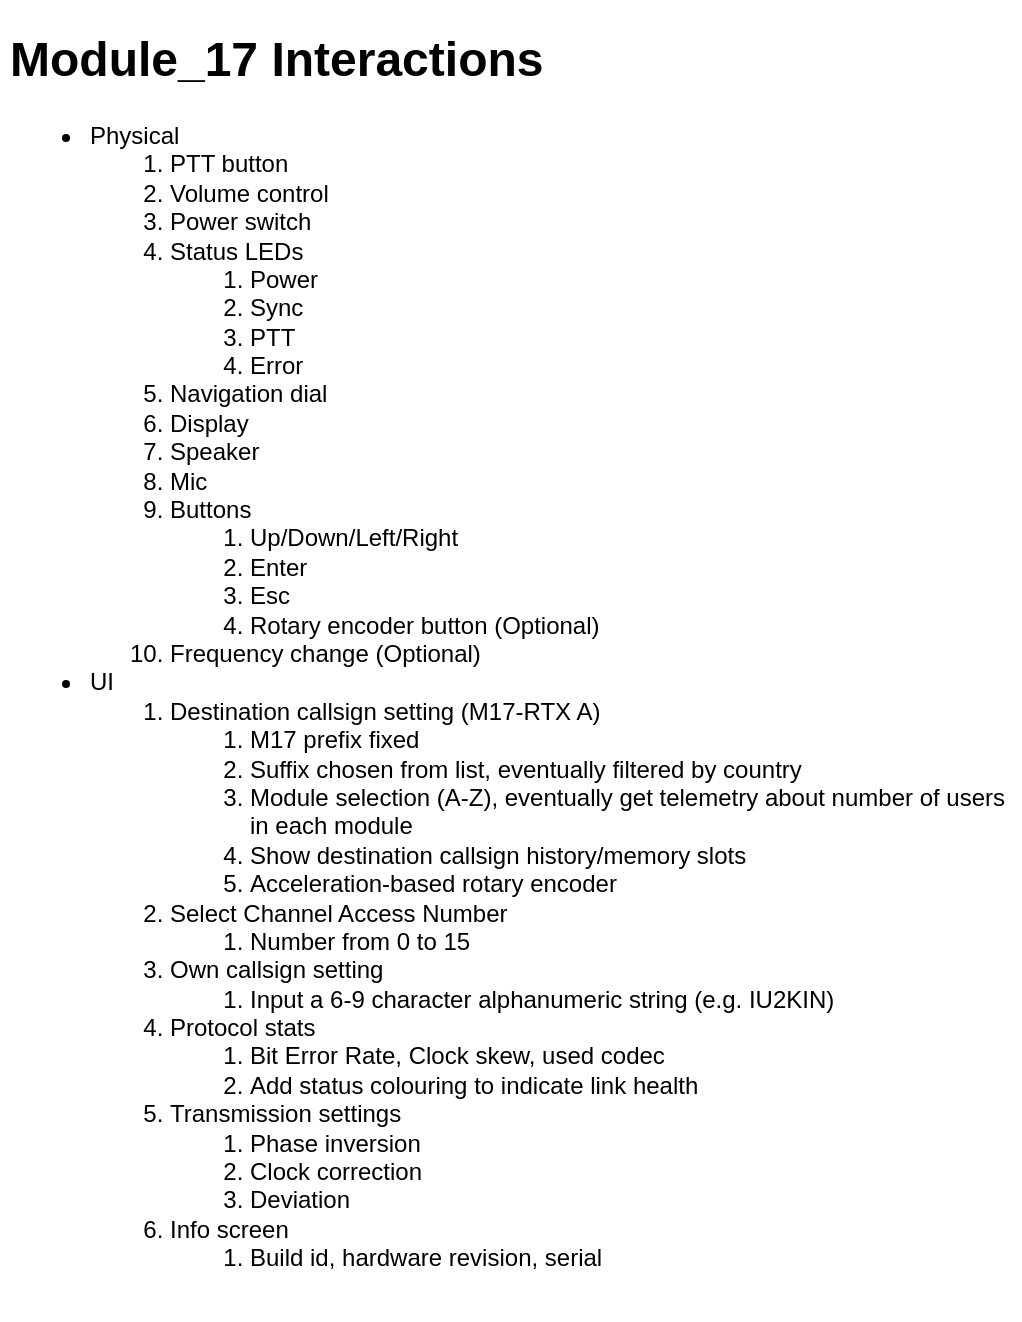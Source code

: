 <mxfile version="19.0.0" type="github">
  <diagram id="imWXiI7OVPwFfNcy8e7D" name="Page-1">
    <mxGraphModel dx="868" dy="742" grid="1" gridSize="10" guides="1" tooltips="1" connect="1" arrows="1" fold="1" page="1" pageScale="1" pageWidth="827" pageHeight="1169" math="0" shadow="0">
      <root>
        <mxCell id="0" />
        <mxCell id="1" parent="0" />
        <mxCell id="bzO6TgHp_KzaYz6p2xfX-1" value="&lt;h1&gt;Module_17 Interactions&lt;/h1&gt;&lt;p&gt;&lt;/p&gt;&lt;ul&gt;&lt;li&gt;Physical&lt;br&gt;&lt;/li&gt;&lt;ol&gt;&lt;li&gt;PTT button&lt;/li&gt;&lt;li&gt;Volume control&lt;/li&gt;&lt;li&gt;Power switch&lt;/li&gt;&lt;li&gt;Status LEDs&lt;/li&gt;&lt;ol&gt;&lt;li&gt;Power&lt;/li&gt;&lt;li&gt;Sync&lt;/li&gt;&lt;li&gt;PTT&lt;/li&gt;&lt;li&gt;Error&lt;/li&gt;&lt;/ol&gt;&lt;li&gt;Navigation dial&lt;/li&gt;&lt;li&gt;Display&lt;/li&gt;&lt;li&gt;Speaker&lt;/li&gt;&lt;li&gt;Mic&lt;/li&gt;&lt;li&gt;Buttons&lt;/li&gt;&lt;ol&gt;&lt;li&gt;Up/Down/Left/Right&lt;/li&gt;&lt;li&gt;Enter&lt;/li&gt;&lt;li&gt;Esc&lt;/li&gt;&lt;li&gt;Rotary encoder button (Optional)&lt;/li&gt;&lt;/ol&gt;&lt;li&gt;Frequency change (Optional)&lt;/li&gt;&lt;/ol&gt;&lt;li&gt;UI&lt;/li&gt;&lt;ol&gt;&lt;li&gt;Destination callsign setting (M17-RTX A)&lt;/li&gt;&lt;ol&gt;&lt;li&gt;M17 prefix fixed&lt;/li&gt;&lt;li&gt;Suffix chosen from list, eventually filtered by country&lt;/li&gt;&lt;li&gt;Module selection (A-Z), eventually get telemetry about number of users in each module&lt;/li&gt;&lt;li&gt;Show destination callsign history/memory slots&lt;/li&gt;&lt;li&gt;Acceleration-based rotary encoder&lt;/li&gt;&lt;/ol&gt;&lt;li&gt;Select Channel Access Number&lt;/li&gt;&lt;ol&gt;&lt;li&gt;Number from 0 to 15&lt;/li&gt;&lt;/ol&gt;&lt;li&gt;Own callsign setting&lt;/li&gt;&lt;ol&gt;&lt;li&gt;Input a 6-9 character alphanumeric string (e.g. IU2KIN)&lt;/li&gt;&lt;/ol&gt;&lt;li&gt;Protocol stats&lt;/li&gt;&lt;ol&gt;&lt;li&gt;Bit Error Rate, Clock skew, used codec&lt;/li&gt;&lt;li&gt;Add status colouring to indicate link health&lt;/li&gt;&lt;/ol&gt;&lt;li&gt;Transmission settings&lt;/li&gt;&lt;ol&gt;&lt;li&gt;Phase inversion&lt;/li&gt;&lt;li&gt;Clock correction&lt;/li&gt;&lt;li&gt;Deviation&lt;/li&gt;&lt;/ol&gt;&lt;li&gt;Info screen&lt;/li&gt;&lt;ol&gt;&lt;li&gt;Build id, hardware revision, serial&lt;/li&gt;&lt;/ol&gt;&lt;/ol&gt;&lt;/ul&gt;&lt;p&gt;&lt;/p&gt;" style="text;html=1;strokeColor=none;fillColor=none;spacing=5;spacingTop=-20;whiteSpace=wrap;overflow=hidden;rounded=0;" vertex="1" parent="1">
          <mxGeometry x="40" y="40" width="510" height="650" as="geometry" />
        </mxCell>
      </root>
    </mxGraphModel>
  </diagram>
</mxfile>
